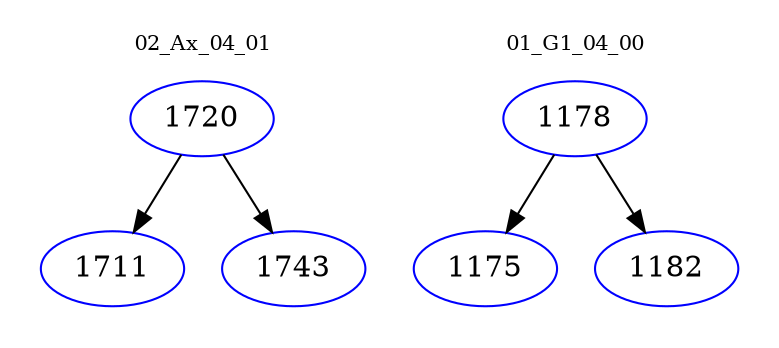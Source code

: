 digraph{
subgraph cluster_0 {
color = white
label = "02_Ax_04_01";
fontsize=10;
T0_1720 [label="1720", color="blue"]
T0_1720 -> T0_1711 [color="black"]
T0_1711 [label="1711", color="blue"]
T0_1720 -> T0_1743 [color="black"]
T0_1743 [label="1743", color="blue"]
}
subgraph cluster_1 {
color = white
label = "01_G1_04_00";
fontsize=10;
T1_1178 [label="1178", color="blue"]
T1_1178 -> T1_1175 [color="black"]
T1_1175 [label="1175", color="blue"]
T1_1178 -> T1_1182 [color="black"]
T1_1182 [label="1182", color="blue"]
}
}

